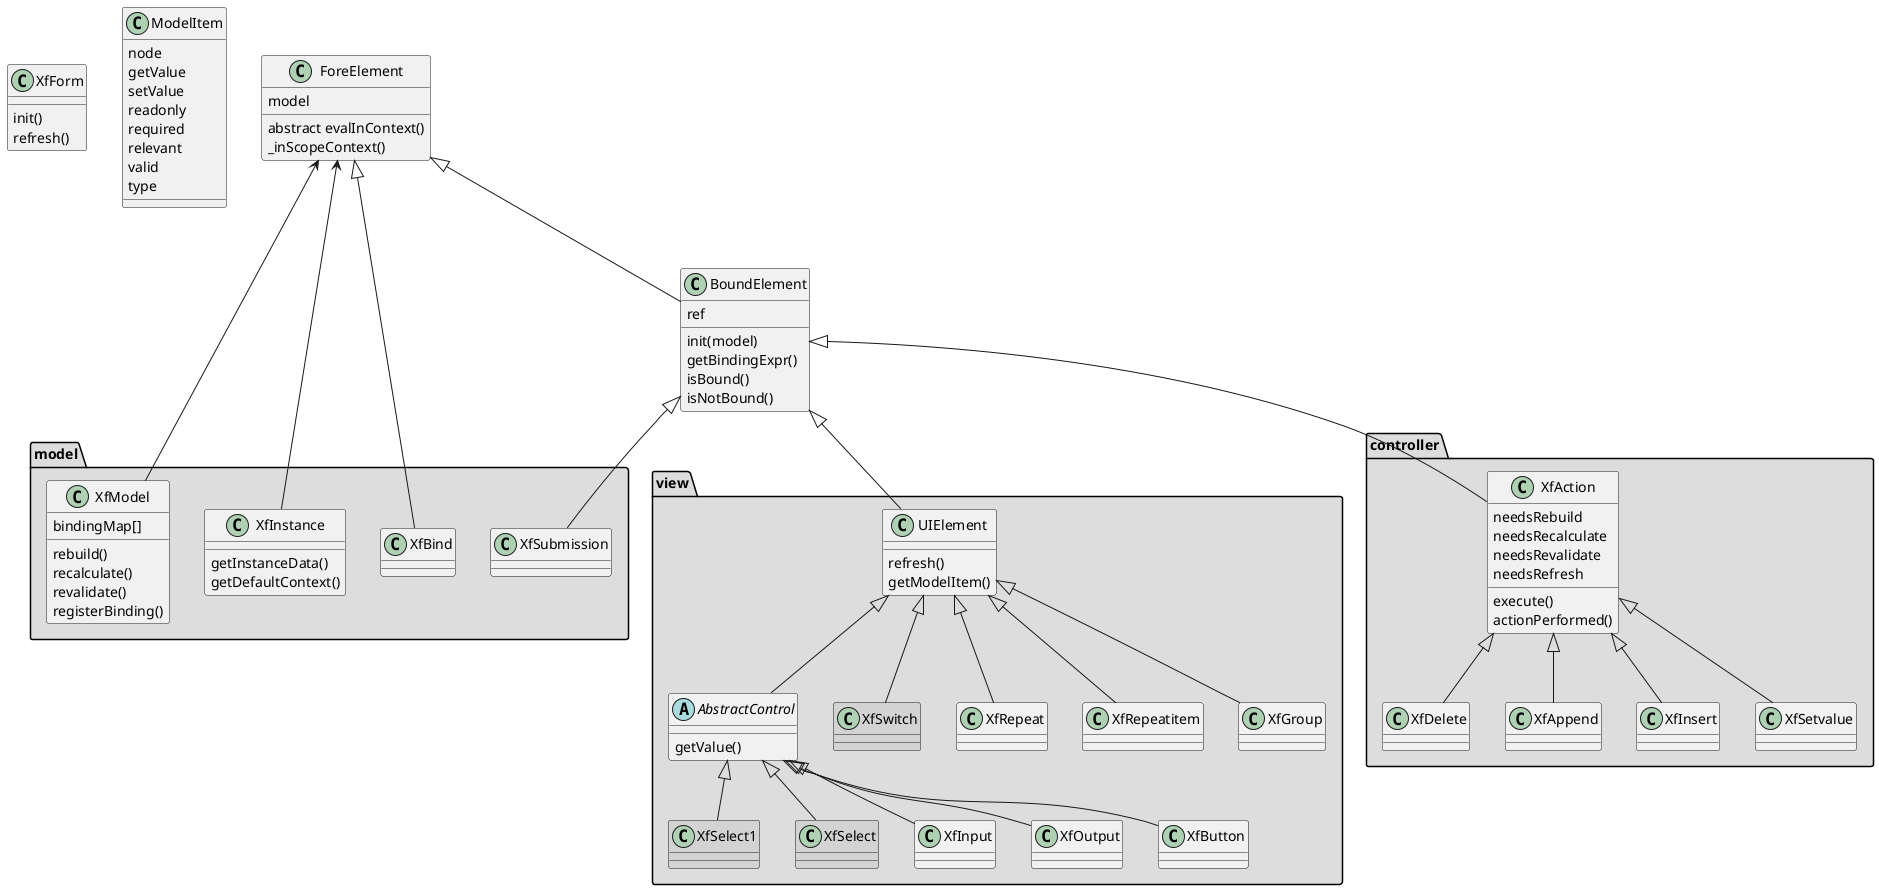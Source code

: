 @startuml
class XfForm {
    init()
    refresh()
}
class ModelItem{
    node
    getValue
    setValue
    readonly
    required
    relevant
    valid
    type
}
class ForeElement{
    model
    abstract evalInContext()
    _inScopeContext()
}

class BoundElement{
    ref
    init(model)
    getBindingExpr()
    isBound()
    isNotBound()
}

ForeElement <|-- BoundElement


package "model" #DDDDDD {
    class XfModel{
        bindingMap[]
        rebuild()
        recalculate()
        revalidate()
        registerBinding()
    }
    ForeElement <-- XfModel
    class XfInstance{
        getInstanceData()
        getDefaultContext()
    }
    ForeElement <-- XfInstance
    class XfBind
    class XfSubmission
}



package "view" #DDDDDD{
    class UIElement{
        refresh()
        getModelItem()
    }
    abstract class AbstractControl{
        getValue()
    }
    class XfSwitch #lightgrey
    class XfSelect1 #lightgrey
    class XfSelect #lightgrey
    UIElement <|-- AbstractControl
    AbstractControl <|-- XfInput
    AbstractControl <|-- XfOutput
    AbstractControl <|-- XfButton
    UIElement <|-- XfRepeat
    UIElement <|-- XfRepeatitem
    UIElement <|-- XfGroup
    UIElement <|-- XfSwitch
    AbstractControl <|-- XfSelect
    AbstractControl <|-- XfSelect1
}

package "controller" #DDDDDD{
    class XfAction{
        needsRebuild
        needsRecalculate
        needsRevalidate
        needsRefresh
        execute()
        actionPerformed()
    }
    XfAction <|-- XfDelete
    XfAction <|-- XfAppend
    XfAction <|-- XfInsert
    XfAction <|-- XfSetvalue

}



BoundElement <|-- UIElement
BoundElement <|-- XfAction
ForeElement <|-- XfBind
BoundElement <|-- XfSubmission





@enduml
